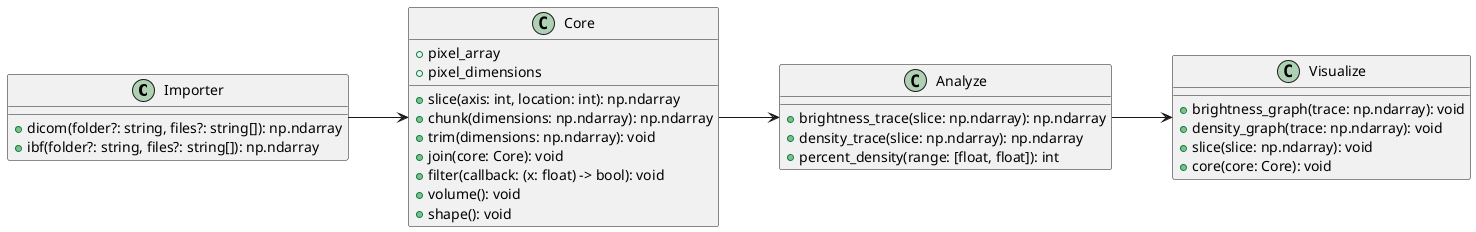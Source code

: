 @startuml
left to right direction

class Importer {
 +dicom(folder?: string, files?: string[]): np.ndarray
 +ibf(folder?: string, files?: string[]): np.ndarray
}

class Core {
 +pixel_array
 +pixel_dimensions
 +slice(axis: int, location: int): np.ndarray
 +chunk(dimensions: np.ndarray): np.ndarray
 +trim(dimensions: np.ndarray): void
 +join(core: Core): void
 +filter(callback: (x: float) -> bool): void
 +volume(): void
 +shape(): void
}

class Analyze {
 +brightness_trace(slice: np.ndarray): np.ndarray
 +density_trace(slice: np.ndarray): np.ndarray
 +percent_density(range: [float, float]): int 
}

class Visualize {
 +brightness_graph(trace: np.ndarray): void
 +density_graph(trace: np.ndarray): void
 +slice(slice: np.ndarray): void
 +core(core: Core): void
}

Importer --> Core
Core --> Analyze
Analyze --> Visualize
@enduml

